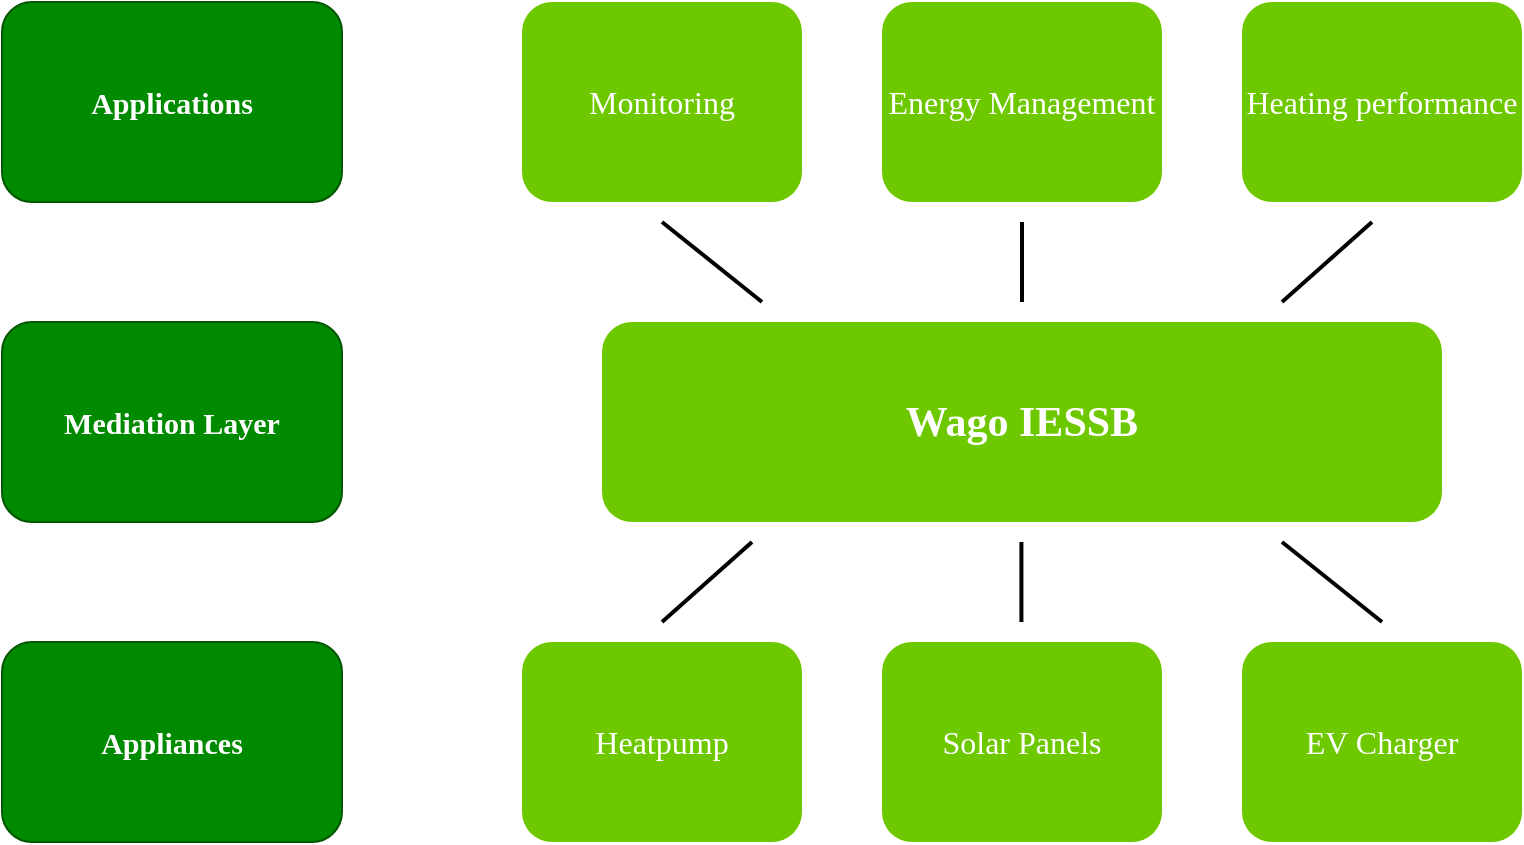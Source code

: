 <mxfile version="22.0.3" type="device">
  <diagram name="Page-1" id="mYkhAFwezSj6kzK6zW5N">
    <mxGraphModel dx="1027" dy="989" grid="1" gridSize="10" guides="1" tooltips="1" connect="1" arrows="1" fold="1" page="1" pageScale="1" pageWidth="850" pageHeight="1100" math="0" shadow="0">
      <root>
        <mxCell id="0" />
        <mxCell id="1" parent="0" />
        <mxCell id="yxqgleZzk753fFtLUICw-1" value="Wago IESSB" style="rounded=1;whiteSpace=wrap;html=1;strokeColor=none;fillColor=#6DC800;fontColor=#ffffff;fontFamily=Tahoma;fontSize=21;fontStyle=1" vertex="1" parent="1">
          <mxGeometry x="350" y="300" width="420" height="100" as="geometry" />
        </mxCell>
        <mxCell id="yxqgleZzk753fFtLUICw-2" value="Monitoring" style="rounded=1;whiteSpace=wrap;html=1;strokeColor=none;fillColor=#6DC800;fontColor=#ffffff;fontSize=16;fontFamily=Tahoma;" vertex="1" parent="1">
          <mxGeometry x="310" y="140" width="140" height="100" as="geometry" />
        </mxCell>
        <mxCell id="yxqgleZzk753fFtLUICw-3" value="Energy Management" style="rounded=1;whiteSpace=wrap;html=1;strokeColor=none;fillColor=#6DC800;fontColor=#ffffff;fontSize=16;fontFamily=Tahoma;" vertex="1" parent="1">
          <mxGeometry x="490" y="140" width="140" height="100" as="geometry" />
        </mxCell>
        <mxCell id="yxqgleZzk753fFtLUICw-4" value="Heating performance" style="rounded=1;whiteSpace=wrap;html=1;strokeColor=none;fillColor=#6DC800;fontColor=#ffffff;fontSize=16;fontFamily=Tahoma;" vertex="1" parent="1">
          <mxGeometry x="670" y="140" width="140" height="100" as="geometry" />
        </mxCell>
        <mxCell id="yxqgleZzk753fFtLUICw-5" value="Heatpump" style="rounded=1;whiteSpace=wrap;html=1;strokeColor=none;fillColor=#6DC800;fontColor=#ffffff;fontSize=16;fontFamily=Tahoma;" vertex="1" parent="1">
          <mxGeometry x="310" y="460" width="140" height="100" as="geometry" />
        </mxCell>
        <mxCell id="yxqgleZzk753fFtLUICw-6" value="Solar Panels" style="rounded=1;whiteSpace=wrap;html=1;strokeColor=none;fillColor=#6DC800;fontColor=#ffffff;fontSize=16;fontFamily=Tahoma;" vertex="1" parent="1">
          <mxGeometry x="490" y="460" width="140" height="100" as="geometry" />
        </mxCell>
        <mxCell id="yxqgleZzk753fFtLUICw-7" value="EV Charger" style="rounded=1;whiteSpace=wrap;html=1;strokeColor=none;fillColor=#6DC800;fontColor=#ffffff;fontSize=16;fontFamily=Tahoma;" vertex="1" parent="1">
          <mxGeometry x="670" y="460" width="140" height="100" as="geometry" />
        </mxCell>
        <mxCell id="yxqgleZzk753fFtLUICw-8" value="Applications" style="rounded=1;html=1;strokeColor=#005700;fillColor=#008a00;fontColor=#ffffff;fontFamily=Tahoma;fontSize=15;fontStyle=1;whiteSpace=wrap;" vertex="1" parent="1">
          <mxGeometry x="50" y="140" width="170" height="100" as="geometry" />
        </mxCell>
        <mxCell id="yxqgleZzk753fFtLUICw-9" value="Mediation Layer" style="rounded=1;html=1;strokeColor=#005700;fillColor=#008a00;fontColor=#ffffff;fontFamily=Tahoma;fontSize=15;fontStyle=1;whiteSpace=wrap;" vertex="1" parent="1">
          <mxGeometry x="50" y="300" width="170" height="100" as="geometry" />
        </mxCell>
        <mxCell id="yxqgleZzk753fFtLUICw-10" value="Appliances" style="rounded=1;html=1;strokeColor=#005700;fillColor=#008a00;fontColor=#ffffff;fontFamily=Tahoma;fontSize=15;fontStyle=1;whiteSpace=wrap;" vertex="1" parent="1">
          <mxGeometry x="50" y="460" width="170" height="100" as="geometry" />
        </mxCell>
        <mxCell id="yxqgleZzk753fFtLUICw-16" value="" style="endArrow=none;html=1;rounded=0;strokeWidth=2;" edge="1" parent="1">
          <mxGeometry width="50" height="50" relative="1" as="geometry">
            <mxPoint x="430" y="290" as="sourcePoint" />
            <mxPoint x="380" y="250" as="targetPoint" />
          </mxGeometry>
        </mxCell>
        <mxCell id="yxqgleZzk753fFtLUICw-17" value="" style="endArrow=none;html=1;rounded=0;strokeWidth=2;" edge="1" parent="1">
          <mxGeometry width="50" height="50" relative="1" as="geometry">
            <mxPoint x="740" y="450" as="sourcePoint" />
            <mxPoint x="690" y="410" as="targetPoint" />
          </mxGeometry>
        </mxCell>
        <mxCell id="yxqgleZzk753fFtLUICw-18" value="" style="endArrow=none;html=1;rounded=0;strokeWidth=2;" edge="1" parent="1">
          <mxGeometry width="50" height="50" relative="1" as="geometry">
            <mxPoint x="380" y="450" as="sourcePoint" />
            <mxPoint x="425" y="410" as="targetPoint" />
          </mxGeometry>
        </mxCell>
        <mxCell id="yxqgleZzk753fFtLUICw-20" value="" style="endArrow=none;html=1;rounded=0;strokeWidth=2;" edge="1" parent="1">
          <mxGeometry width="50" height="50" relative="1" as="geometry">
            <mxPoint x="690" y="290" as="sourcePoint" />
            <mxPoint x="735" y="250" as="targetPoint" />
          </mxGeometry>
        </mxCell>
        <mxCell id="yxqgleZzk753fFtLUICw-21" value="" style="endArrow=none;html=1;rounded=0;strokeWidth=2;" edge="1" parent="1">
          <mxGeometry width="50" height="50" relative="1" as="geometry">
            <mxPoint x="560" y="290" as="sourcePoint" />
            <mxPoint x="560" y="250" as="targetPoint" />
          </mxGeometry>
        </mxCell>
        <mxCell id="yxqgleZzk753fFtLUICw-22" value="" style="endArrow=none;html=1;rounded=0;strokeWidth=2;" edge="1" parent="1">
          <mxGeometry width="50" height="50" relative="1" as="geometry">
            <mxPoint x="559.71" y="450" as="sourcePoint" />
            <mxPoint x="559.71" y="410" as="targetPoint" />
          </mxGeometry>
        </mxCell>
      </root>
    </mxGraphModel>
  </diagram>
</mxfile>
